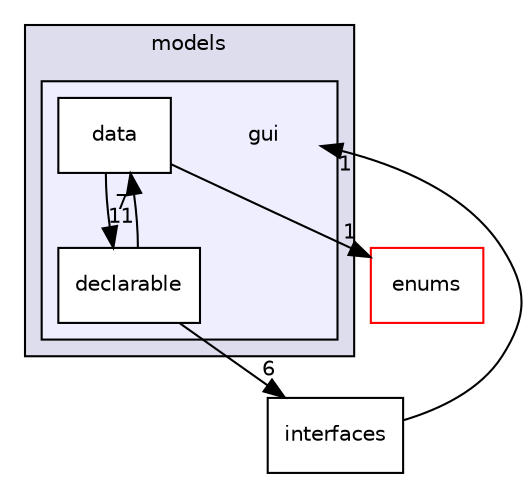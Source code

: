digraph "Gui/app/include/dnai/models/gui" {
  compound=true
  node [ fontsize="10", fontname="Helvetica"];
  edge [ labelfontsize="10", labelfontname="Helvetica"];
  subgraph clusterdir_dbb159655f87b667c3e0034feb684b28 {
    graph [ bgcolor="#ddddee", pencolor="black", label="models" fontname="Helvetica", fontsize="10", URL="dir_dbb159655f87b667c3e0034feb684b28.html"]
  subgraph clusterdir_3b9e0cfe71605b6823f4a600e0b5e647 {
    graph [ bgcolor="#eeeeff", pencolor="black", label="" URL="dir_3b9e0cfe71605b6823f4a600e0b5e647.html"];
    dir_3b9e0cfe71605b6823f4a600e0b5e647 [shape=plaintext label="gui"];
    dir_12fc8f6de81f2886dc7d6cf73d45b303 [shape=box label="data" color="black" fillcolor="white" style="filled" URL="dir_12fc8f6de81f2886dc7d6cf73d45b303.html"];
    dir_0168a76ea0e4b71e00e1b832e0ffc3f6 [shape=box label="declarable" color="black" fillcolor="white" style="filled" URL="dir_0168a76ea0e4b71e00e1b832e0ffc3f6.html"];
  }
  }
  dir_45f79b6c4d98edfd77a3fd47527440d0 [shape=box label="enums" fillcolor="white" style="filled" color="red" URL="dir_45f79b6c4d98edfd77a3fd47527440d0.html"];
  dir_fab32e8ecd62f5bef2d81ed4b3015dad [shape=box label="interfaces" URL="dir_fab32e8ecd62f5bef2d81ed4b3015dad.html"];
  dir_12fc8f6de81f2886dc7d6cf73d45b303->dir_0168a76ea0e4b71e00e1b832e0ffc3f6 [headlabel="11", labeldistance=1.5 headhref="dir_000017_000021.html"];
  dir_12fc8f6de81f2886dc7d6cf73d45b303->dir_45f79b6c4d98edfd77a3fd47527440d0 [headlabel="1", labeldistance=1.5 headhref="dir_000017_000010.html"];
  dir_0168a76ea0e4b71e00e1b832e0ffc3f6->dir_12fc8f6de81f2886dc7d6cf73d45b303 [headlabel="7", labeldistance=1.5 headhref="dir_000021_000017.html"];
  dir_0168a76ea0e4b71e00e1b832e0ffc3f6->dir_fab32e8ecd62f5bef2d81ed4b3015dad [headlabel="6", labeldistance=1.5 headhref="dir_000021_000014.html"];
  dir_fab32e8ecd62f5bef2d81ed4b3015dad->dir_3b9e0cfe71605b6823f4a600e0b5e647 [headlabel="1", labeldistance=1.5 headhref="dir_000014_000016.html"];
}
